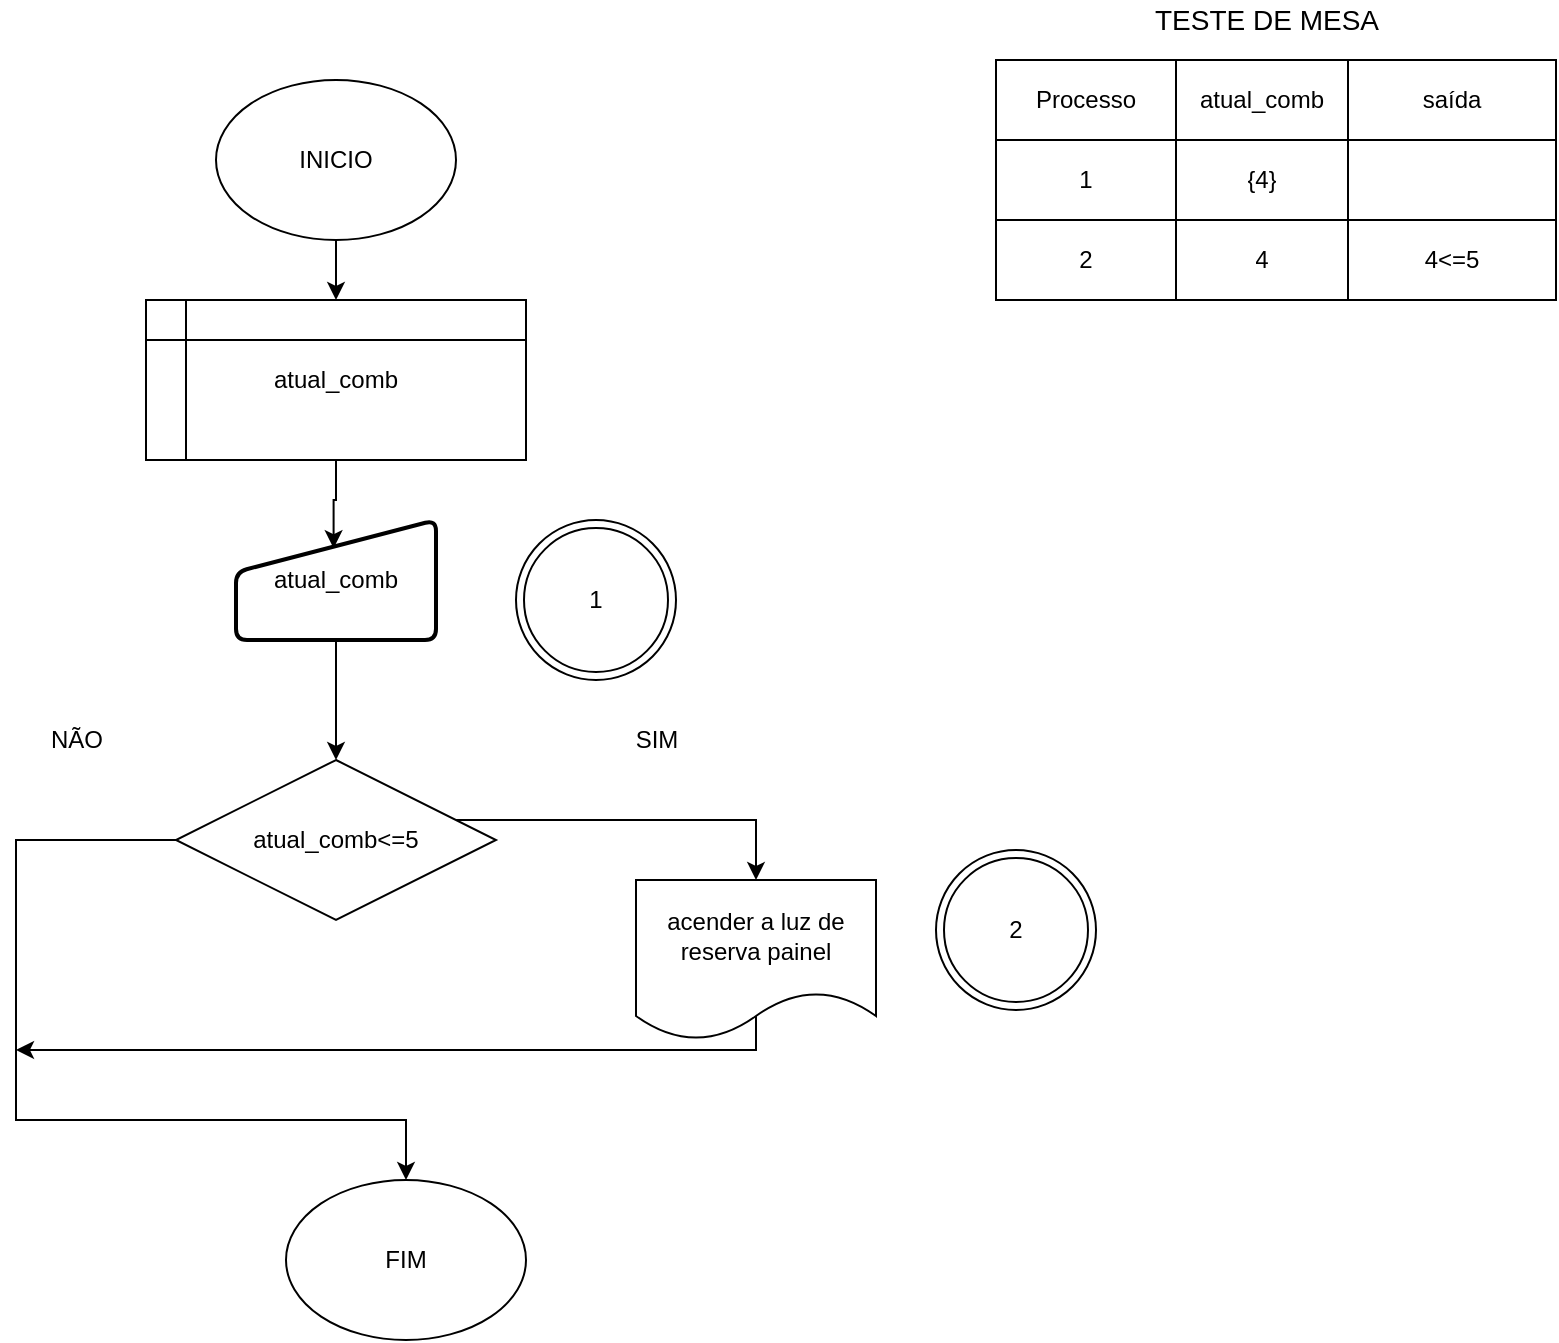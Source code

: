 <mxfile version="13.7.3" type="device"><diagram id="QjUfLWQ9doMCavxwAJFs" name="Page-1"><mxGraphModel dx="1015" dy="563" grid="1" gridSize="10" guides="1" tooltips="1" connect="1" arrows="1" fold="1" page="1" pageScale="1" pageWidth="827" pageHeight="1169" math="0" shadow="0"><root><mxCell id="0"/><mxCell id="1" parent="0"/><mxCell id="MdYVumKWuCe4stVI5sxr-3" style="edgeStyle=orthogonalEdgeStyle;rounded=0;orthogonalLoop=1;jettySize=auto;html=1;" edge="1" parent="1" source="MdYVumKWuCe4stVI5sxr-1" target="MdYVumKWuCe4stVI5sxr-2"><mxGeometry relative="1" as="geometry"/></mxCell><mxCell id="MdYVumKWuCe4stVI5sxr-1" value="INICIO" style="ellipse;whiteSpace=wrap;html=1;" vertex="1" parent="1"><mxGeometry x="120" y="120" width="120" height="80" as="geometry"/></mxCell><mxCell id="MdYVumKWuCe4stVI5sxr-5" style="edgeStyle=orthogonalEdgeStyle;rounded=0;orthogonalLoop=1;jettySize=auto;html=1;entryX=0.488;entryY=0.235;entryDx=0;entryDy=0;entryPerimeter=0;" edge="1" parent="1" source="MdYVumKWuCe4stVI5sxr-2" target="MdYVumKWuCe4stVI5sxr-4"><mxGeometry relative="1" as="geometry"/></mxCell><mxCell id="MdYVumKWuCe4stVI5sxr-2" value="atual_comb" style="shape=internalStorage;whiteSpace=wrap;html=1;backgroundOutline=1;" vertex="1" parent="1"><mxGeometry x="85" y="230" width="190" height="80" as="geometry"/></mxCell><mxCell id="MdYVumKWuCe4stVI5sxr-10" style="edgeStyle=orthogonalEdgeStyle;rounded=0;orthogonalLoop=1;jettySize=auto;html=1;" edge="1" parent="1" source="MdYVumKWuCe4stVI5sxr-4" target="MdYVumKWuCe4stVI5sxr-8"><mxGeometry relative="1" as="geometry"><Array as="points"><mxPoint x="180" y="430"/><mxPoint x="180" y="430"/></Array></mxGeometry></mxCell><mxCell id="MdYVumKWuCe4stVI5sxr-4" value="atual_comb" style="html=1;strokeWidth=2;shape=manualInput;whiteSpace=wrap;rounded=1;size=26;arcSize=11;" vertex="1" parent="1"><mxGeometry x="130" y="340" width="100" height="60" as="geometry"/></mxCell><mxCell id="MdYVumKWuCe4stVI5sxr-6" style="edgeStyle=orthogonalEdgeStyle;rounded=0;orthogonalLoop=1;jettySize=auto;html=1;exitX=0.5;exitY=1;exitDx=0;exitDy=0;" edge="1" parent="1" source="MdYVumKWuCe4stVI5sxr-4" target="MdYVumKWuCe4stVI5sxr-4"><mxGeometry relative="1" as="geometry"/></mxCell><mxCell id="MdYVumKWuCe4stVI5sxr-13" style="edgeStyle=orthogonalEdgeStyle;rounded=0;orthogonalLoop=1;jettySize=auto;html=1;entryX=0.5;entryY=0;entryDx=0;entryDy=0;" edge="1" parent="1" source="MdYVumKWuCe4stVI5sxr-8" target="MdYVumKWuCe4stVI5sxr-12"><mxGeometry relative="1" as="geometry"><mxPoint x="40" y="660" as="targetPoint"/><Array as="points"><mxPoint x="20" y="500"/><mxPoint x="20" y="640"/><mxPoint x="215" y="640"/></Array></mxGeometry></mxCell><mxCell id="MdYVumKWuCe4stVI5sxr-15" style="edgeStyle=orthogonalEdgeStyle;rounded=0;orthogonalLoop=1;jettySize=auto;html=1;entryX=0.5;entryY=0;entryDx=0;entryDy=0;" edge="1" parent="1" source="MdYVumKWuCe4stVI5sxr-8" target="MdYVumKWuCe4stVI5sxr-34"><mxGeometry relative="1" as="geometry"><mxPoint x="390" y="510" as="targetPoint"/><Array as="points"><mxPoint x="390" y="490"/></Array></mxGeometry></mxCell><mxCell id="MdYVumKWuCe4stVI5sxr-8" value="atual_comb&amp;lt;=5" style="rhombus;whiteSpace=wrap;html=1;" vertex="1" parent="1"><mxGeometry x="100" y="460" width="160" height="80" as="geometry"/></mxCell><mxCell id="MdYVumKWuCe4stVI5sxr-11" value="NÃO" style="text;html=1;align=center;verticalAlign=middle;resizable=0;points=[];autosize=1;" vertex="1" parent="1"><mxGeometry x="30" y="440" width="40" height="20" as="geometry"/></mxCell><mxCell id="MdYVumKWuCe4stVI5sxr-12" value="FIM" style="ellipse;whiteSpace=wrap;html=1;" vertex="1" parent="1"><mxGeometry x="155" y="670" width="120" height="80" as="geometry"/></mxCell><mxCell id="MdYVumKWuCe4stVI5sxr-18" style="edgeStyle=orthogonalEdgeStyle;rounded=0;orthogonalLoop=1;jettySize=auto;html=1;exitX=0.5;exitY=1;exitDx=0;exitDy=0;" edge="1" parent="1"><mxGeometry relative="1" as="geometry"><mxPoint x="20" y="605" as="targetPoint"/><mxPoint x="390" y="585" as="sourcePoint"/><Array as="points"><mxPoint x="390" y="605"/><mxPoint x="20" y="605"/></Array></mxGeometry></mxCell><mxCell id="MdYVumKWuCe4stVI5sxr-17" value="SIM" style="text;html=1;align=center;verticalAlign=middle;resizable=0;points=[];autosize=1;" vertex="1" parent="1"><mxGeometry x="320" y="440" width="40" height="20" as="geometry"/></mxCell><mxCell id="MdYVumKWuCe4stVI5sxr-19" value="1" style="ellipse;shape=doubleEllipse;whiteSpace=wrap;html=1;aspect=fixed;" vertex="1" parent="1"><mxGeometry x="270" y="340" width="80" height="80" as="geometry"/></mxCell><mxCell id="MdYVumKWuCe4stVI5sxr-20" value="2" style="ellipse;shape=doubleEllipse;whiteSpace=wrap;html=1;aspect=fixed;" vertex="1" parent="1"><mxGeometry x="480" y="505" width="80" height="80" as="geometry"/></mxCell><mxCell id="MdYVumKWuCe4stVI5sxr-21" value="" style="shape=table;html=1;whiteSpace=wrap;startSize=0;container=1;collapsible=0;childLayout=tableLayout;" vertex="1" parent="1"><mxGeometry x="510" y="110" width="280" height="120" as="geometry"/></mxCell><mxCell id="MdYVumKWuCe4stVI5sxr-22" value="" style="shape=partialRectangle;html=1;whiteSpace=wrap;collapsible=0;dropTarget=0;pointerEvents=0;fillColor=none;top=0;left=0;bottom=0;right=0;points=[[0,0.5],[1,0.5]];portConstraint=eastwest;" vertex="1" parent="MdYVumKWuCe4stVI5sxr-21"><mxGeometry width="280" height="40" as="geometry"/></mxCell><mxCell id="MdYVumKWuCe4stVI5sxr-23" value="Processo" style="shape=partialRectangle;html=1;whiteSpace=wrap;connectable=0;fillColor=none;top=0;left=0;bottom=0;right=0;overflow=hidden;" vertex="1" parent="MdYVumKWuCe4stVI5sxr-22"><mxGeometry width="90" height="40" as="geometry"/></mxCell><mxCell id="MdYVumKWuCe4stVI5sxr-24" value="atual_comb" style="shape=partialRectangle;html=1;whiteSpace=wrap;connectable=0;fillColor=none;top=0;left=0;bottom=0;right=0;overflow=hidden;" vertex="1" parent="MdYVumKWuCe4stVI5sxr-22"><mxGeometry x="90" width="86" height="40" as="geometry"/></mxCell><mxCell id="MdYVumKWuCe4stVI5sxr-25" value="saída" style="shape=partialRectangle;html=1;whiteSpace=wrap;connectable=0;fillColor=none;top=0;left=0;bottom=0;right=0;overflow=hidden;" vertex="1" parent="MdYVumKWuCe4stVI5sxr-22"><mxGeometry x="176" width="104" height="40" as="geometry"/></mxCell><mxCell id="MdYVumKWuCe4stVI5sxr-26" value="" style="shape=partialRectangle;html=1;whiteSpace=wrap;collapsible=0;dropTarget=0;pointerEvents=0;fillColor=none;top=0;left=0;bottom=0;right=0;points=[[0,0.5],[1,0.5]];portConstraint=eastwest;" vertex="1" parent="MdYVumKWuCe4stVI5sxr-21"><mxGeometry y="40" width="280" height="40" as="geometry"/></mxCell><mxCell id="MdYVumKWuCe4stVI5sxr-27" value="1" style="shape=partialRectangle;html=1;whiteSpace=wrap;connectable=0;fillColor=none;top=0;left=0;bottom=0;right=0;overflow=hidden;" vertex="1" parent="MdYVumKWuCe4stVI5sxr-26"><mxGeometry width="90" height="40" as="geometry"/></mxCell><mxCell id="MdYVumKWuCe4stVI5sxr-28" value="{4}" style="shape=partialRectangle;html=1;whiteSpace=wrap;connectable=0;fillColor=none;top=0;left=0;bottom=0;right=0;overflow=hidden;" vertex="1" parent="MdYVumKWuCe4stVI5sxr-26"><mxGeometry x="90" width="86" height="40" as="geometry"/></mxCell><mxCell id="MdYVumKWuCe4stVI5sxr-29" value="" style="shape=partialRectangle;html=1;whiteSpace=wrap;connectable=0;fillColor=none;top=0;left=0;bottom=0;right=0;overflow=hidden;" vertex="1" parent="MdYVumKWuCe4stVI5sxr-26"><mxGeometry x="176" width="104" height="40" as="geometry"/></mxCell><mxCell id="MdYVumKWuCe4stVI5sxr-30" value="" style="shape=partialRectangle;html=1;whiteSpace=wrap;collapsible=0;dropTarget=0;pointerEvents=0;fillColor=none;top=0;left=0;bottom=0;right=0;points=[[0,0.5],[1,0.5]];portConstraint=eastwest;" vertex="1" parent="MdYVumKWuCe4stVI5sxr-21"><mxGeometry y="80" width="280" height="40" as="geometry"/></mxCell><mxCell id="MdYVumKWuCe4stVI5sxr-31" value="2" style="shape=partialRectangle;html=1;whiteSpace=wrap;connectable=0;fillColor=none;top=0;left=0;bottom=0;right=0;overflow=hidden;" vertex="1" parent="MdYVumKWuCe4stVI5sxr-30"><mxGeometry width="90" height="40" as="geometry"/></mxCell><mxCell id="MdYVumKWuCe4stVI5sxr-32" value="4" style="shape=partialRectangle;html=1;whiteSpace=wrap;connectable=0;fillColor=none;top=0;left=0;bottom=0;right=0;overflow=hidden;" vertex="1" parent="MdYVumKWuCe4stVI5sxr-30"><mxGeometry x="90" width="86" height="40" as="geometry"/></mxCell><mxCell id="MdYVumKWuCe4stVI5sxr-33" value="4&amp;lt;=5" style="shape=partialRectangle;html=1;whiteSpace=wrap;connectable=0;fillColor=none;top=0;left=0;bottom=0;right=0;overflow=hidden;" vertex="1" parent="MdYVumKWuCe4stVI5sxr-30"><mxGeometry x="176" width="104" height="40" as="geometry"/></mxCell><mxCell id="MdYVumKWuCe4stVI5sxr-34" value="acender a luz de reserva painel" style="shape=document;whiteSpace=wrap;html=1;boundedLbl=1;" vertex="1" parent="1"><mxGeometry x="330" y="520" width="120" height="80" as="geometry"/></mxCell><mxCell id="MdYVumKWuCe4stVI5sxr-36" value="&lt;font style=&quot;font-size: 14px&quot;&gt;TESTE DE MESA&lt;/font&gt;" style="text;html=1;align=center;verticalAlign=middle;resizable=0;points=[];autosize=1;" vertex="1" parent="1"><mxGeometry x="580" y="80" width="130" height="20" as="geometry"/></mxCell></root></mxGraphModel></diagram></mxfile>